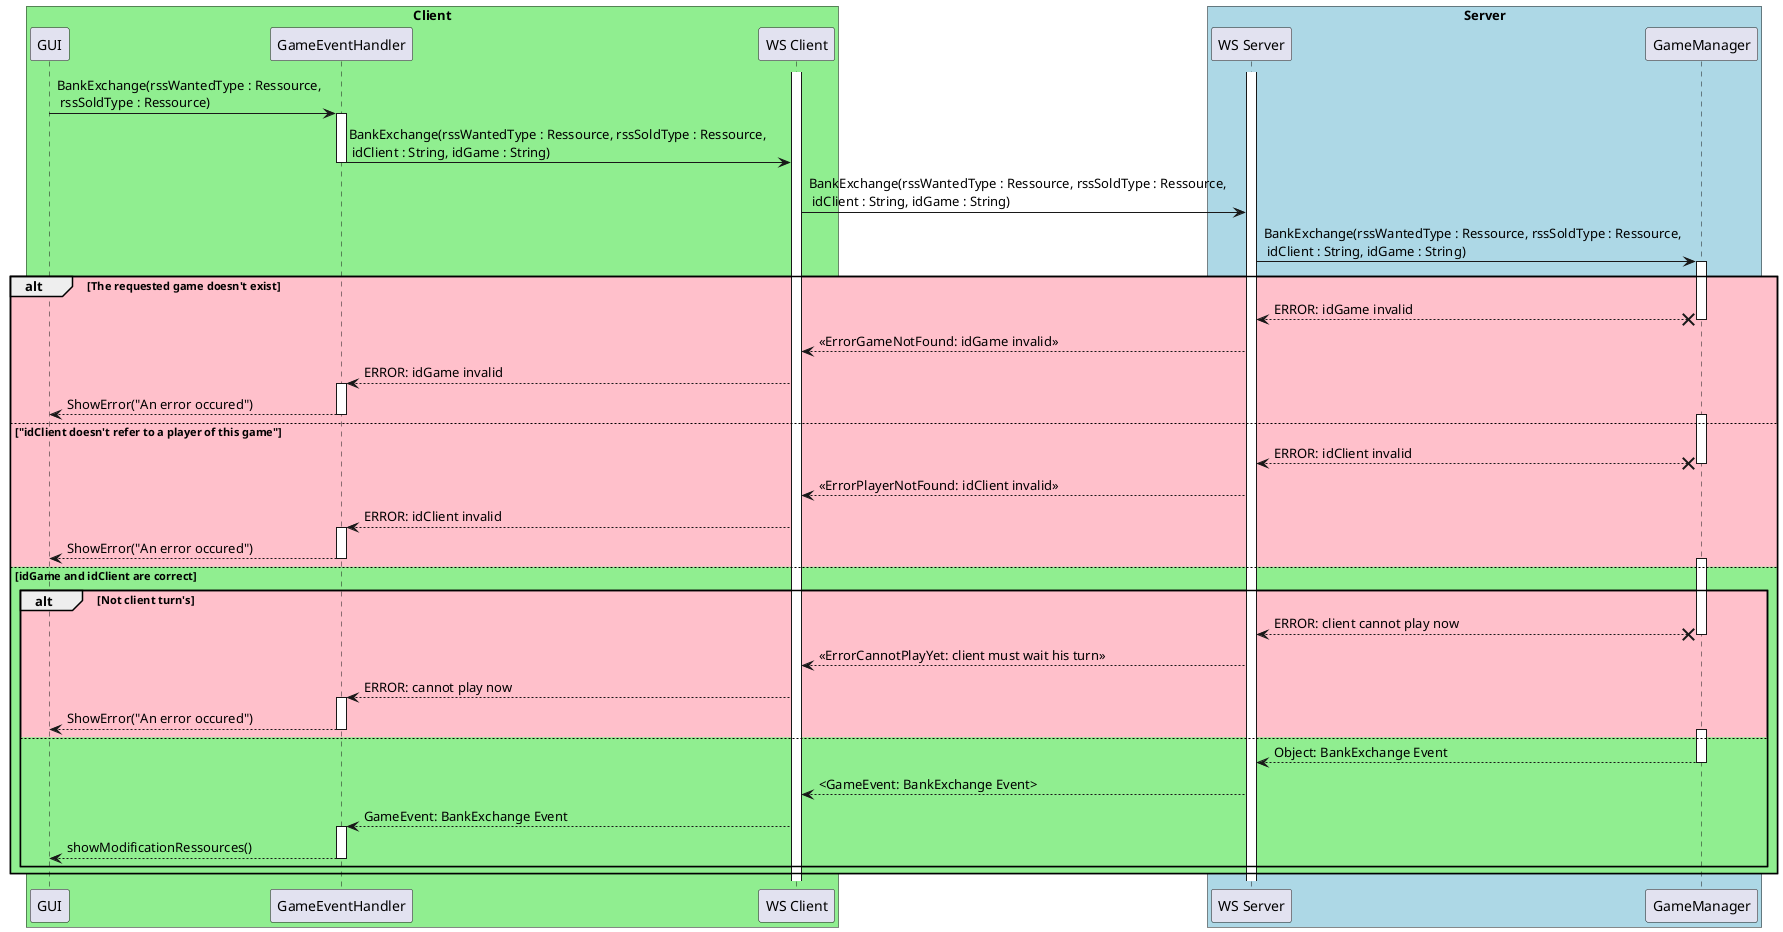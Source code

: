 @startuml

box "Client" #LightGreen
  participant "GUI" as GUI
  participant "GameEventHandler" as GameEventHandler
  participant "WS Client" as WSClient
end box

box "Server" #LightBlue
  participant "WS Server" as WSServer
  participant "GameManager" as GameManager
end box

activate WSClient
activate WSServer

GUI -> GameEventHandler : BankExchange(rssWantedType : Ressource, \n rssSoldType : Ressource)
activate GameEventHandler
GameEventHandler -> WSClient : BankExchange(rssWantedType : Ressource, rssSoldType : Ressource, \n idClient : String, idGame : String)
deactivate GameEventHandler
WSClient -> WSServer : BankExchange(rssWantedType : Ressource, rssSoldType : Ressource, \n idClient : String, idGame : String)

WSServer -> GameManager : BankExchange(rssWantedType : Ressource, rssSoldType : Ressource, \n idClient : String, idGame : String)
activate GameManager
alt #Pink The requested game doesn't exist
  GameManager x--> WSServer : ERROR: idGame invalid
  deactivate GameManager
  WSServer --> WSClient : <<ErrorGameNotFound: idGame invalid>>
  WSClient --> GameEventHandler : ERROR: idGame invalid
  activate GameEventHandler
  GameEventHandler --> GUI : ShowError("An error occured")
  deactivate GameEventHandler
  activate GameManager
else #Pink "idClient doesn't refer to a player of this game"
  GameManager x--> WSServer : ERROR: idClient invalid
  deactivate GameManager
  WSServer --> WSClient : <<ErrorPlayerNotFound: idClient invalid>>
  WSClient --> GameEventHandler : ERROR: idClient invalid
  activate GameEventHandler
  GameEventHandler --> GUI : ShowError("An error occured")
  deactivate GameEventHandler
  activate GameManager
else #LightGreen idGame and idClient are correct
  alt #Pink Not client turn's
    GameManager x--> WSServer : ERROR: client cannot play now
    deactivate GameManager
    WSServer --> WSClient : <<ErrorCannotPlayYet: client must wait his turn>>
    WSClient --> GameEventHandler : ERROR: cannot play now
    activate GameEventHandler
    GameEventHandler --> GUI : ShowError("An error occured")
    deactivate GameEventHandler
    activate GameManager
  else #LightGreen
    GameManager --> WSServer : Object: BankExchange Event
    deactivate GameManager
    WSServer --> WSClient : <GameEvent: BankExchange Event>
    WSClient --> GameEventHandler : GameEvent: BankExchange Event
    activate GameEventHandler
    GameEventHandler --> GUI : showModificationRessources()
    deactivate GameEventHandler
  end
end

@enduml
